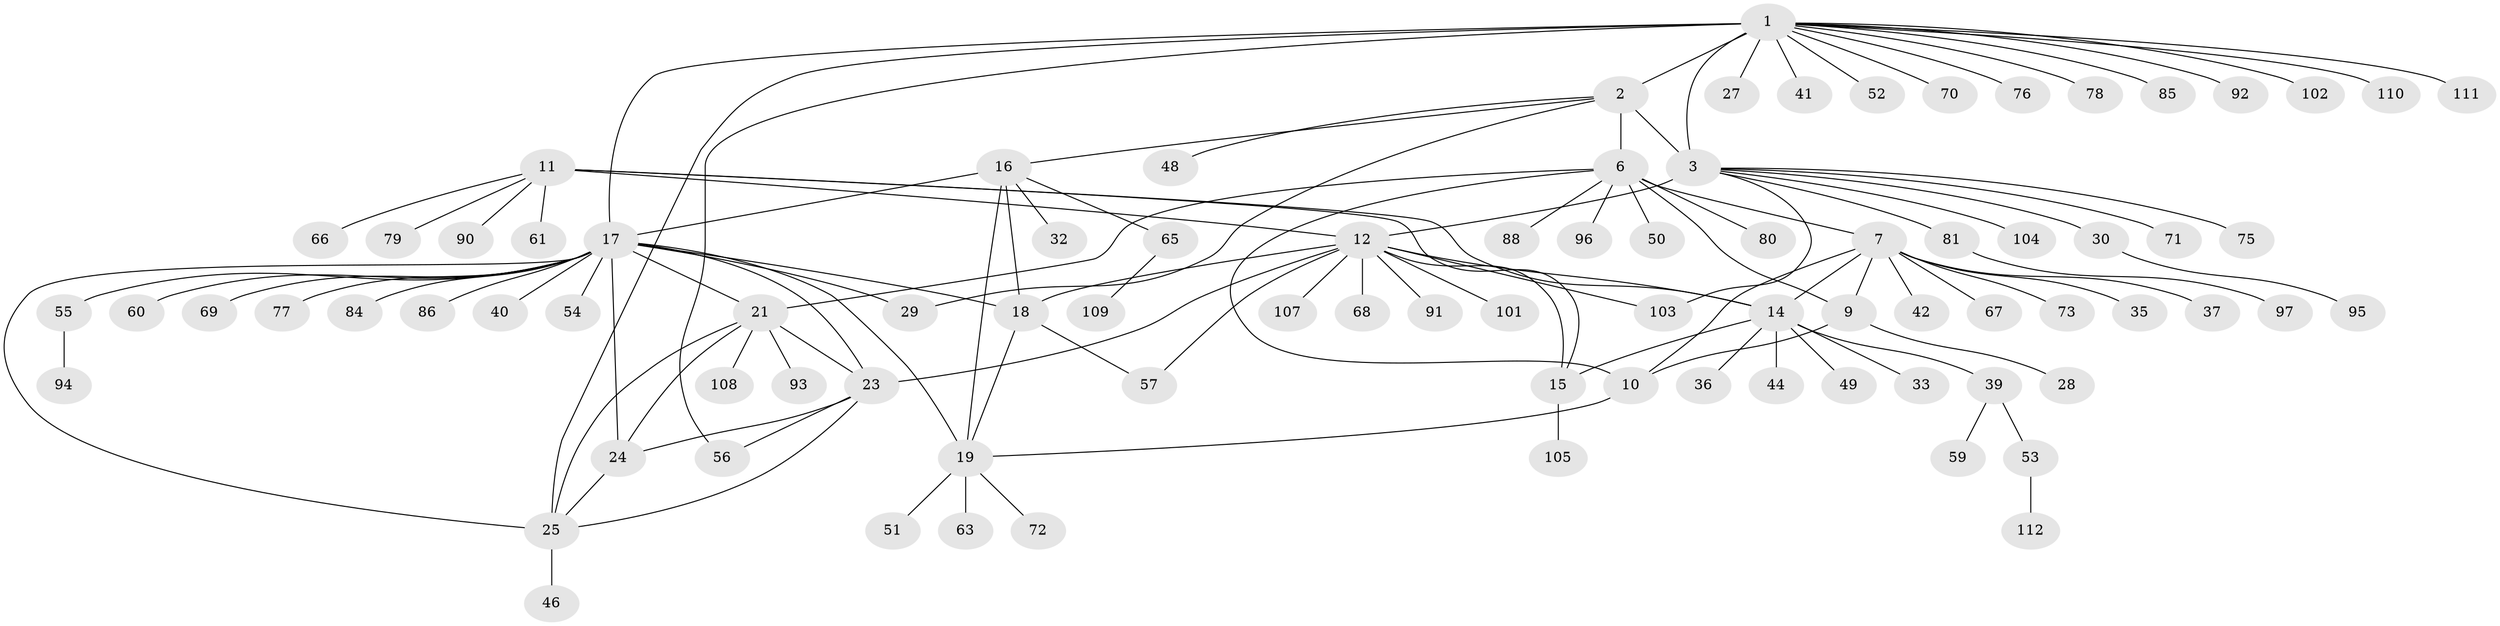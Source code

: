 // Generated by graph-tools (version 1.1) at 2025/24/03/03/25 07:24:10]
// undirected, 87 vertices, 113 edges
graph export_dot {
graph [start="1"]
  node [color=gray90,style=filled];
  1 [super="+4"];
  2 [super="+31"];
  3 [super="+5"];
  6 [super="+8"];
  7 [super="+43"];
  9 [super="+34"];
  10 [super="+82"];
  11 [super="+83"];
  12 [super="+13"];
  14 [super="+89"];
  15;
  16 [super="+26"];
  17 [super="+22"];
  18 [super="+38"];
  19 [super="+20"];
  21 [super="+106"];
  23;
  24 [super="+58"];
  25 [super="+45"];
  27 [super="+99"];
  28 [super="+64"];
  29;
  30 [super="+98"];
  32;
  33;
  35;
  36;
  37;
  39 [super="+100"];
  40;
  41;
  42;
  44;
  46 [super="+47"];
  48;
  49 [super="+62"];
  50;
  51;
  52;
  53 [super="+74"];
  54;
  55;
  56;
  57;
  59;
  60;
  61;
  63;
  65;
  66;
  67;
  68 [super="+87"];
  69;
  70;
  71;
  72;
  73;
  75;
  76;
  77;
  78;
  79;
  80;
  81;
  84;
  85;
  86;
  88;
  90;
  91;
  92;
  93;
  94;
  95;
  96;
  97;
  101;
  102;
  103;
  104;
  105;
  107;
  108;
  109;
  110;
  111;
  112;
  1 -- 2 [weight=2];
  1 -- 3 [weight=4];
  1 -- 76;
  1 -- 85;
  1 -- 102;
  1 -- 110;
  1 -- 70;
  1 -- 41;
  1 -- 78;
  1 -- 111;
  1 -- 17;
  1 -- 52;
  1 -- 56;
  1 -- 25;
  1 -- 27;
  1 -- 92;
  2 -- 3 [weight=2];
  2 -- 29;
  2 -- 48;
  2 -- 6;
  2 -- 16;
  3 -- 81;
  3 -- 103;
  3 -- 104;
  3 -- 71;
  3 -- 75;
  3 -- 12;
  3 -- 30;
  6 -- 7 [weight=2];
  6 -- 9 [weight=2];
  6 -- 10 [weight=2];
  6 -- 50;
  6 -- 80;
  6 -- 88;
  6 -- 96;
  6 -- 21;
  7 -- 9;
  7 -- 10;
  7 -- 14;
  7 -- 35;
  7 -- 37;
  7 -- 42;
  7 -- 67;
  7 -- 73;
  9 -- 10;
  9 -- 28;
  10 -- 19;
  11 -- 12 [weight=2];
  11 -- 14;
  11 -- 15;
  11 -- 61;
  11 -- 66;
  11 -- 79;
  11 -- 90;
  12 -- 14 [weight=2];
  12 -- 15 [weight=2];
  12 -- 68;
  12 -- 101;
  12 -- 107;
  12 -- 103;
  12 -- 18;
  12 -- 23;
  12 -- 57;
  12 -- 91;
  14 -- 15;
  14 -- 33;
  14 -- 36;
  14 -- 39;
  14 -- 44;
  14 -- 49;
  15 -- 105;
  16 -- 17;
  16 -- 18;
  16 -- 19 [weight=2];
  16 -- 65;
  16 -- 32;
  17 -- 18;
  17 -- 19 [weight=2];
  17 -- 40;
  17 -- 69;
  17 -- 86;
  17 -- 77;
  17 -- 84;
  17 -- 21;
  17 -- 54;
  17 -- 55;
  17 -- 23;
  17 -- 24;
  17 -- 60;
  17 -- 29;
  17 -- 25;
  18 -- 19 [weight=2];
  18 -- 57;
  19 -- 51;
  19 -- 72;
  19 -- 63;
  21 -- 23;
  21 -- 24;
  21 -- 25;
  21 -- 93;
  21 -- 108;
  23 -- 24;
  23 -- 25;
  23 -- 56;
  24 -- 25;
  25 -- 46;
  30 -- 95;
  39 -- 53;
  39 -- 59;
  53 -- 112;
  55 -- 94;
  65 -- 109;
  81 -- 97;
}
